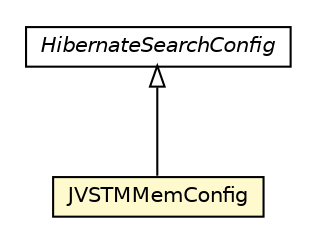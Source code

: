 #!/usr/local/bin/dot
#
# Class diagram 
# Generated by UMLGraph version 5.1 (http://www.umlgraph.org/)
#

digraph G {
	edge [fontname="Helvetica",fontsize=10,labelfontname="Helvetica",labelfontsize=10];
	node [fontname="Helvetica",fontsize=10,shape=plaintext];
	nodesep=0.25;
	ranksep=0.5;
	// pt.ist.fenixframework.hibernatesearch.HibernateSearchConfig
	c121558 [label=<<table title="pt.ist.fenixframework.hibernatesearch.HibernateSearchConfig" border="0" cellborder="1" cellspacing="0" cellpadding="2" port="p" href="../../hibernatesearch/HibernateSearchConfig.html">
		<tr><td><table border="0" cellspacing="0" cellpadding="1">
<tr><td align="center" balign="center"><font face="Helvetica-Oblique"> HibernateSearchConfig </font></td></tr>
		</table></td></tr>
		</table>>, fontname="Helvetica", fontcolor="black", fontsize=10.0];
	// pt.ist.fenixframework.backend.jvstmmem.JVSTMMemConfig
	c121642 [label=<<table title="pt.ist.fenixframework.backend.jvstmmem.JVSTMMemConfig" border="0" cellborder="1" cellspacing="0" cellpadding="2" port="p" bgcolor="lemonChiffon" href="./JVSTMMemConfig.html">
		<tr><td><table border="0" cellspacing="0" cellpadding="1">
<tr><td align="center" balign="center"> JVSTMMemConfig </td></tr>
		</table></td></tr>
		</table>>, fontname="Helvetica", fontcolor="black", fontsize=10.0];
	//pt.ist.fenixframework.backend.jvstmmem.JVSTMMemConfig extends pt.ist.fenixframework.hibernatesearch.HibernateSearchConfig
	c121558:p -> c121642:p [dir=back,arrowtail=empty];
}

